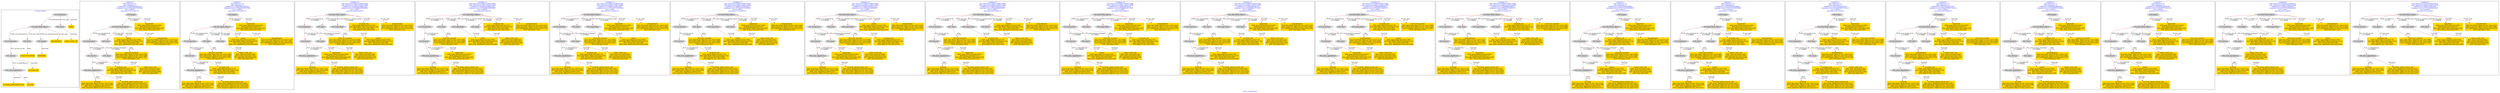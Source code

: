 digraph n0 {
fontcolor="blue"
remincross="true"
label="s08-s-17-edited.xml"
subgraph cluster_0 {
label="1-correct model"
n2[style="filled",color="white",fillcolor="lightgray",label="E12_Production1"];
n3[style="filled",color="white",fillcolor="lightgray",label="E21_Person1"];
n4[style="filled",color="white",fillcolor="lightgray",label="E82_Actor_Appellation1"];
n5[shape="plaintext",style="filled",fillcolor="gold",label="AUTHOR_URI"];
n6[style="filled",color="white",fillcolor="lightgray",label="E22_Man-Made_Object1"];
n7[style="filled",color="white",fillcolor="lightgray",label="E35_Title1"];
n8[style="filled",color="white",fillcolor="lightgray",label="E38_Image1"];
n9[shape="plaintext",style="filled",fillcolor="gold",label="DESCRIPTION"];
n10[style="filled",color="white",fillcolor="lightgray",label="E31_Document1"];
n11[style="filled",color="white",fillcolor="lightgray",label="E55_Type1"];
n12[shape="plaintext",style="filled",fillcolor="gold",label="VIDEO"];
n13[shape="plaintext",style="filled",fillcolor="gold",label="TITLE NO AUTHOR"];
n14[shape="plaintext",style="filled",fillcolor="gold",label="IMAGESRC"];
n15[shape="plaintext",style="filled",fillcolor="gold",label="VIDEO_TYPE_URI"];
n16[shape="plaintext",style="filled",fillcolor="gold",label="AUTHOR_APPELLATION_URI"];
n17[shape="plaintext",style="filled",fillcolor="gold",label="AUTHOR"];
}
subgraph cluster_1 {
label="candidate 0\nlink coherence:1.0\nnode coherence:1.0\nconfidence:0.31265555630387637\nmapping score:0.4792185187679588\ncost:13.99919\n-precision:0.79-recall:0.73"
n19[style="filled",color="white",fillcolor="lightgray",label="E12_Production1"];
n20[style="filled",color="white",fillcolor="lightgray",label="E21_Person1"];
n21[style="filled",color="white",fillcolor="lightgray",label="E55_Type1"];
n22[style="filled",color="white",fillcolor="lightgray",label="E82_Actor_Appellation1"];
n23[style="filled",color="white",fillcolor="lightgray",label="E22_Man-Made_Object1"];
n24[style="filled",color="white",fillcolor="lightgray",label="E35_Title1"];
n25[style="filled",color="white",fillcolor="lightgray",label="E38_Image1"];
n26[shape="plaintext",style="filled",fillcolor="gold",label="AUTHOR\n[E22_Man-Made_Object,P3_has_note,0.312]\n[E73_Information_Object,P3_has_note,0.249]\n[E82_Actor_Appellation,label,0.227]\n[E33_Linguistic_Object,P3_has_note,0.211]"];
n27[shape="plaintext",style="filled",fillcolor="gold",label="IMAGESRC\n[E40_Legal_Body,classLink,0.645]\n[E38_Image,classLink,0.21]\n[E22_Man-Made_Object,classLink,0.095]\n[E21_Person,classLink,0.051]"];
n28[shape="plaintext",style="filled",fillcolor="gold",label="TITLE NO AUTHOR\n[E22_Man-Made_Object,P3_has_note,0.298]\n[E73_Information_Object,P3_has_note,0.265]\n[E33_Linguistic_Object,P3_has_note,0.255]\n[E35_Title,label,0.183]"];
n29[shape="plaintext",style="filled",fillcolor="gold",label="VIDEO\n[E40_Legal_Body,classLink,0.769]\n[E22_Man-Made_Object,classLink,0.123]\n[E21_Person,classLink,0.06]\n[E82_Actor_Appellation,classLink,0.048]"];
n30[shape="plaintext",style="filled",fillcolor="gold",label="VIDEO_TYPE_URI\n[E55_Type,classLink,0.445]\n[E74_Group,classLink,0.257]\n[E57_Material,classLink,0.208]\n[E55_Type,label,0.09]"];
n31[shape="plaintext",style="filled",fillcolor="gold",label="DESCRIPTION\n[E22_Man-Made_Object,P3_has_note,0.312]\n[E33_Linguistic_Object,P3_has_note,0.285]\n[E73_Information_Object,P3_has_note,0.278]\n[E35_Title,label,0.125]"];
n32[shape="plaintext",style="filled",fillcolor="gold",label="AUTHOR_URI\n[E40_Legal_Body,classLink,0.74]\n[E22_Man-Made_Object,classLink,0.129]\n[E21_Person,classLink,0.067]\n[E30_Right,P3_has_note,0.063]"];
n33[shape="plaintext",style="filled",fillcolor="gold",label="AUTHOR_APPELLATION_URI\n[E82_Actor_Appellation,classLink,0.935]\n[E22_Man-Made_Object,P3_has_note,0.025]\n[E73_Information_Object,P3_has_note,0.021]\n[E33_Linguistic_Object,P3_has_note,0.019]"];
}
subgraph cluster_2 {
label="candidate 1\nlink coherence:1.0\nnode coherence:1.0\nconfidence:0.31265555630387637\nmapping score:0.4792185187679588\ncost:13.99924\n-precision:0.79-recall:0.73"
n35[style="filled",color="white",fillcolor="lightgray",label="E12_Production1"];
n36[style="filled",color="white",fillcolor="lightgray",label="E21_Person1"];
n37[style="filled",color="white",fillcolor="lightgray",label="E82_Actor_Appellation1"];
n38[style="filled",color="white",fillcolor="lightgray",label="E22_Man-Made_Object1"];
n39[style="filled",color="white",fillcolor="lightgray",label="E35_Title1"];
n40[style="filled",color="white",fillcolor="lightgray",label="E55_Type2"];
n41[style="filled",color="white",fillcolor="lightgray",label="E38_Image1"];
n42[shape="plaintext",style="filled",fillcolor="gold",label="VIDEO_TYPE_URI\n[E55_Type,classLink,0.445]\n[E74_Group,classLink,0.257]\n[E57_Material,classLink,0.208]\n[E55_Type,label,0.09]"];
n43[shape="plaintext",style="filled",fillcolor="gold",label="AUTHOR\n[E22_Man-Made_Object,P3_has_note,0.312]\n[E73_Information_Object,P3_has_note,0.249]\n[E82_Actor_Appellation,label,0.227]\n[E33_Linguistic_Object,P3_has_note,0.211]"];
n44[shape="plaintext",style="filled",fillcolor="gold",label="IMAGESRC\n[E40_Legal_Body,classLink,0.645]\n[E38_Image,classLink,0.21]\n[E22_Man-Made_Object,classLink,0.095]\n[E21_Person,classLink,0.051]"];
n45[shape="plaintext",style="filled",fillcolor="gold",label="TITLE NO AUTHOR\n[E22_Man-Made_Object,P3_has_note,0.298]\n[E73_Information_Object,P3_has_note,0.265]\n[E33_Linguistic_Object,P3_has_note,0.255]\n[E35_Title,label,0.183]"];
n46[shape="plaintext",style="filled",fillcolor="gold",label="VIDEO\n[E40_Legal_Body,classLink,0.769]\n[E22_Man-Made_Object,classLink,0.123]\n[E21_Person,classLink,0.06]\n[E82_Actor_Appellation,classLink,0.048]"];
n47[shape="plaintext",style="filled",fillcolor="gold",label="DESCRIPTION\n[E22_Man-Made_Object,P3_has_note,0.312]\n[E33_Linguistic_Object,P3_has_note,0.285]\n[E73_Information_Object,P3_has_note,0.278]\n[E35_Title,label,0.125]"];
n48[shape="plaintext",style="filled",fillcolor="gold",label="AUTHOR_URI\n[E40_Legal_Body,classLink,0.74]\n[E22_Man-Made_Object,classLink,0.129]\n[E21_Person,classLink,0.067]\n[E30_Right,P3_has_note,0.063]"];
n49[shape="plaintext",style="filled",fillcolor="gold",label="AUTHOR_APPELLATION_URI\n[E82_Actor_Appellation,classLink,0.935]\n[E22_Man-Made_Object,P3_has_note,0.025]\n[E73_Information_Object,P3_has_note,0.021]\n[E33_Linguistic_Object,P3_has_note,0.019]"];
}
subgraph cluster_3 {
label="candidate 10\nlink coherence:0.9285714285714286\nnode coherence:0.9285714285714286\nconfidence:0.38120530169881395\nmapping score:0.47825891009008087\ncost:13.9993\n-precision:0.64-recall:0.6"
n51[style="filled",color="white",fillcolor="lightgray",label="E12_Production1"];
n52[style="filled",color="white",fillcolor="lightgray",label="E21_Person1"];
n53[style="filled",color="white",fillcolor="lightgray",label="E55_Type1"];
n54[style="filled",color="white",fillcolor="lightgray",label="E82_Actor_Appellation1"];
n55[style="filled",color="white",fillcolor="lightgray",label="E22_Man-Made_Object1"];
n56[style="filled",color="white",fillcolor="lightgray",label="E35_Title1"];
n57[style="filled",color="white",fillcolor="lightgray",label="E40_Legal_Body1"];
n58[shape="plaintext",style="filled",fillcolor="gold",label="AUTHOR\n[E22_Man-Made_Object,P3_has_note,0.312]\n[E73_Information_Object,P3_has_note,0.249]\n[E82_Actor_Appellation,label,0.227]\n[E33_Linguistic_Object,P3_has_note,0.211]"];
n59[shape="plaintext",style="filled",fillcolor="gold",label="TITLE NO AUTHOR\n[E22_Man-Made_Object,P3_has_note,0.298]\n[E73_Information_Object,P3_has_note,0.265]\n[E33_Linguistic_Object,P3_has_note,0.255]\n[E35_Title,label,0.183]"];
n60[shape="plaintext",style="filled",fillcolor="gold",label="AUTHOR_URI\n[E40_Legal_Body,classLink,0.74]\n[E22_Man-Made_Object,classLink,0.129]\n[E21_Person,classLink,0.067]\n[E30_Right,P3_has_note,0.063]"];
n61[shape="plaintext",style="filled",fillcolor="gold",label="VIDEO_TYPE_URI\n[E55_Type,classLink,0.445]\n[E74_Group,classLink,0.257]\n[E57_Material,classLink,0.208]\n[E55_Type,label,0.09]"];
n62[shape="plaintext",style="filled",fillcolor="gold",label="DESCRIPTION\n[E22_Man-Made_Object,P3_has_note,0.312]\n[E33_Linguistic_Object,P3_has_note,0.285]\n[E73_Information_Object,P3_has_note,0.278]\n[E35_Title,label,0.125]"];
n63[shape="plaintext",style="filled",fillcolor="gold",label="IMAGESRC\n[E40_Legal_Body,classLink,0.645]\n[E38_Image,classLink,0.21]\n[E22_Man-Made_Object,classLink,0.095]\n[E21_Person,classLink,0.051]"];
n64[shape="plaintext",style="filled",fillcolor="gold",label="VIDEO\n[E40_Legal_Body,classLink,0.769]\n[E22_Man-Made_Object,classLink,0.123]\n[E21_Person,classLink,0.06]\n[E82_Actor_Appellation,classLink,0.048]"];
n65[shape="plaintext",style="filled",fillcolor="gold",label="AUTHOR_APPELLATION_URI\n[E82_Actor_Appellation,classLink,0.935]\n[E22_Man-Made_Object,P3_has_note,0.025]\n[E73_Information_Object,P3_has_note,0.021]\n[E33_Linguistic_Object,P3_has_note,0.019]"];
}
subgraph cluster_4 {
label="candidate 11\nlink coherence:0.9285714285714286\nnode coherence:0.9285714285714286\nconfidence:0.38120530169881395\nmapping score:0.47825891009008087\ncost:13.99935\n-precision:0.64-recall:0.6"
n67[style="filled",color="white",fillcolor="lightgray",label="E12_Production1"];
n68[style="filled",color="white",fillcolor="lightgray",label="E21_Person1"];
n69[style="filled",color="white",fillcolor="lightgray",label="E82_Actor_Appellation1"];
n70[style="filled",color="white",fillcolor="lightgray",label="E22_Man-Made_Object1"];
n71[style="filled",color="white",fillcolor="lightgray",label="E35_Title1"];
n72[style="filled",color="white",fillcolor="lightgray",label="E40_Legal_Body1"];
n73[style="filled",color="white",fillcolor="lightgray",label="E55_Type2"];
n74[shape="plaintext",style="filled",fillcolor="gold",label="VIDEO_TYPE_URI\n[E55_Type,classLink,0.445]\n[E74_Group,classLink,0.257]\n[E57_Material,classLink,0.208]\n[E55_Type,label,0.09]"];
n75[shape="plaintext",style="filled",fillcolor="gold",label="AUTHOR\n[E22_Man-Made_Object,P3_has_note,0.312]\n[E73_Information_Object,P3_has_note,0.249]\n[E82_Actor_Appellation,label,0.227]\n[E33_Linguistic_Object,P3_has_note,0.211]"];
n76[shape="plaintext",style="filled",fillcolor="gold",label="TITLE NO AUTHOR\n[E22_Man-Made_Object,P3_has_note,0.298]\n[E73_Information_Object,P3_has_note,0.265]\n[E33_Linguistic_Object,P3_has_note,0.255]\n[E35_Title,label,0.183]"];
n77[shape="plaintext",style="filled",fillcolor="gold",label="AUTHOR_URI\n[E40_Legal_Body,classLink,0.74]\n[E22_Man-Made_Object,classLink,0.129]\n[E21_Person,classLink,0.067]\n[E30_Right,P3_has_note,0.063]"];
n78[shape="plaintext",style="filled",fillcolor="gold",label="DESCRIPTION\n[E22_Man-Made_Object,P3_has_note,0.312]\n[E33_Linguistic_Object,P3_has_note,0.285]\n[E73_Information_Object,P3_has_note,0.278]\n[E35_Title,label,0.125]"];
n79[shape="plaintext",style="filled",fillcolor="gold",label="IMAGESRC\n[E40_Legal_Body,classLink,0.645]\n[E38_Image,classLink,0.21]\n[E22_Man-Made_Object,classLink,0.095]\n[E21_Person,classLink,0.051]"];
n80[shape="plaintext",style="filled",fillcolor="gold",label="VIDEO\n[E40_Legal_Body,classLink,0.769]\n[E22_Man-Made_Object,classLink,0.123]\n[E21_Person,classLink,0.06]\n[E82_Actor_Appellation,classLink,0.048]"];
n81[shape="plaintext",style="filled",fillcolor="gold",label="AUTHOR_APPELLATION_URI\n[E82_Actor_Appellation,classLink,0.935]\n[E22_Man-Made_Object,P3_has_note,0.025]\n[E73_Information_Object,P3_has_note,0.021]\n[E33_Linguistic_Object,P3_has_note,0.019]"];
}
subgraph cluster_5 {
label="candidate 12\nlink coherence:0.9285714285714286\nnode coherence:0.9285714285714286\nconfidence:0.37899012325833953\nmapping score:0.47752051727658934\ncost:13.9993\n-precision:0.71-recall:0.67"
n83[style="filled",color="white",fillcolor="lightgray",label="E12_Production1"];
n84[style="filled",color="white",fillcolor="lightgray",label="E21_Person1"];
n85[style="filled",color="white",fillcolor="lightgray",label="E55_Type1"];
n86[style="filled",color="white",fillcolor="lightgray",label="E82_Actor_Appellation1"];
n87[style="filled",color="white",fillcolor="lightgray",label="E22_Man-Made_Object1"];
n88[style="filled",color="white",fillcolor="lightgray",label="E35_Title1"];
n89[style="filled",color="white",fillcolor="lightgray",label="E40_Legal_Body1"];
n90[shape="plaintext",style="filled",fillcolor="gold",label="AUTHOR\n[E22_Man-Made_Object,P3_has_note,0.312]\n[E73_Information_Object,P3_has_note,0.249]\n[E82_Actor_Appellation,label,0.227]\n[E33_Linguistic_Object,P3_has_note,0.211]"];
n91[shape="plaintext",style="filled",fillcolor="gold",label="TITLE NO AUTHOR\n[E22_Man-Made_Object,P3_has_note,0.298]\n[E73_Information_Object,P3_has_note,0.265]\n[E33_Linguistic_Object,P3_has_note,0.255]\n[E35_Title,label,0.183]"];
n92[shape="plaintext",style="filled",fillcolor="gold",label="IMAGESRC\n[E40_Legal_Body,classLink,0.645]\n[E38_Image,classLink,0.21]\n[E22_Man-Made_Object,classLink,0.095]\n[E21_Person,classLink,0.051]"];
n93[shape="plaintext",style="filled",fillcolor="gold",label="VIDEO_TYPE_URI\n[E55_Type,classLink,0.445]\n[E74_Group,classLink,0.257]\n[E57_Material,classLink,0.208]\n[E55_Type,label,0.09]"];
n94[shape="plaintext",style="filled",fillcolor="gold",label="DESCRIPTION\n[E22_Man-Made_Object,P3_has_note,0.312]\n[E33_Linguistic_Object,P3_has_note,0.285]\n[E73_Information_Object,P3_has_note,0.278]\n[E35_Title,label,0.125]"];
n95[shape="plaintext",style="filled",fillcolor="gold",label="AUTHOR_URI\n[E40_Legal_Body,classLink,0.74]\n[E22_Man-Made_Object,classLink,0.129]\n[E21_Person,classLink,0.067]\n[E30_Right,P3_has_note,0.063]"];
n96[shape="plaintext",style="filled",fillcolor="gold",label="VIDEO\n[E40_Legal_Body,classLink,0.769]\n[E22_Man-Made_Object,classLink,0.123]\n[E21_Person,classLink,0.06]\n[E82_Actor_Appellation,classLink,0.048]"];
n97[shape="plaintext",style="filled",fillcolor="gold",label="AUTHOR_APPELLATION_URI\n[E82_Actor_Appellation,classLink,0.935]\n[E22_Man-Made_Object,P3_has_note,0.025]\n[E73_Information_Object,P3_has_note,0.021]\n[E33_Linguistic_Object,P3_has_note,0.019]"];
}
subgraph cluster_6 {
label="candidate 13\nlink coherence:0.9285714285714286\nnode coherence:0.9285714285714286\nconfidence:0.37899012325833953\nmapping score:0.47752051727658934\ncost:13.99935\n-precision:0.71-recall:0.67"
n99[style="filled",color="white",fillcolor="lightgray",label="E12_Production1"];
n100[style="filled",color="white",fillcolor="lightgray",label="E21_Person1"];
n101[style="filled",color="white",fillcolor="lightgray",label="E82_Actor_Appellation1"];
n102[style="filled",color="white",fillcolor="lightgray",label="E22_Man-Made_Object1"];
n103[style="filled",color="white",fillcolor="lightgray",label="E35_Title1"];
n104[style="filled",color="white",fillcolor="lightgray",label="E40_Legal_Body1"];
n105[style="filled",color="white",fillcolor="lightgray",label="E55_Type2"];
n106[shape="plaintext",style="filled",fillcolor="gold",label="VIDEO_TYPE_URI\n[E55_Type,classLink,0.445]\n[E74_Group,classLink,0.257]\n[E57_Material,classLink,0.208]\n[E55_Type,label,0.09]"];
n107[shape="plaintext",style="filled",fillcolor="gold",label="AUTHOR\n[E22_Man-Made_Object,P3_has_note,0.312]\n[E73_Information_Object,P3_has_note,0.249]\n[E82_Actor_Appellation,label,0.227]\n[E33_Linguistic_Object,P3_has_note,0.211]"];
n108[shape="plaintext",style="filled",fillcolor="gold",label="TITLE NO AUTHOR\n[E22_Man-Made_Object,P3_has_note,0.298]\n[E73_Information_Object,P3_has_note,0.265]\n[E33_Linguistic_Object,P3_has_note,0.255]\n[E35_Title,label,0.183]"];
n109[shape="plaintext",style="filled",fillcolor="gold",label="IMAGESRC\n[E40_Legal_Body,classLink,0.645]\n[E38_Image,classLink,0.21]\n[E22_Man-Made_Object,classLink,0.095]\n[E21_Person,classLink,0.051]"];
n110[shape="plaintext",style="filled",fillcolor="gold",label="DESCRIPTION\n[E22_Man-Made_Object,P3_has_note,0.312]\n[E33_Linguistic_Object,P3_has_note,0.285]\n[E73_Information_Object,P3_has_note,0.278]\n[E35_Title,label,0.125]"];
n111[shape="plaintext",style="filled",fillcolor="gold",label="AUTHOR_URI\n[E40_Legal_Body,classLink,0.74]\n[E22_Man-Made_Object,classLink,0.129]\n[E21_Person,classLink,0.067]\n[E30_Right,P3_has_note,0.063]"];
n112[shape="plaintext",style="filled",fillcolor="gold",label="VIDEO\n[E40_Legal_Body,classLink,0.769]\n[E22_Man-Made_Object,classLink,0.123]\n[E21_Person,classLink,0.06]\n[E82_Actor_Appellation,classLink,0.048]"];
n113[shape="plaintext",style="filled",fillcolor="gold",label="AUTHOR_APPELLATION_URI\n[E82_Actor_Appellation,classLink,0.935]\n[E22_Man-Made_Object,P3_has_note,0.025]\n[E73_Information_Object,P3_has_note,0.021]\n[E33_Linguistic_Object,P3_has_note,0.019]"];
}
subgraph cluster_7 {
label="candidate 14\nlink coherence:0.9285714285714286\nnode coherence:0.9285714285714286\nconfidence:0.37690755828153333\nmapping score:0.4768263289509873\ncost:13.9993\n-precision:0.64-recall:0.6"
n115[style="filled",color="white",fillcolor="lightgray",label="E12_Production1"];
n116[style="filled",color="white",fillcolor="lightgray",label="E21_Person1"];
n117[style="filled",color="white",fillcolor="lightgray",label="E55_Type1"];
n118[style="filled",color="white",fillcolor="lightgray",label="E82_Actor_Appellation1"];
n119[style="filled",color="white",fillcolor="lightgray",label="E22_Man-Made_Object1"];
n120[style="filled",color="white",fillcolor="lightgray",label="E35_Title1"];
n121[style="filled",color="white",fillcolor="lightgray",label="E40_Legal_Body1"];
n122[shape="plaintext",style="filled",fillcolor="gold",label="AUTHOR\n[E22_Man-Made_Object,P3_has_note,0.312]\n[E73_Information_Object,P3_has_note,0.249]\n[E82_Actor_Appellation,label,0.227]\n[E33_Linguistic_Object,P3_has_note,0.211]"];
n123[shape="plaintext",style="filled",fillcolor="gold",label="TITLE NO AUTHOR\n[E22_Man-Made_Object,P3_has_note,0.298]\n[E73_Information_Object,P3_has_note,0.265]\n[E33_Linguistic_Object,P3_has_note,0.255]\n[E35_Title,label,0.183]"];
n124[shape="plaintext",style="filled",fillcolor="gold",label="VIDEO\n[E40_Legal_Body,classLink,0.769]\n[E22_Man-Made_Object,classLink,0.123]\n[E21_Person,classLink,0.06]\n[E82_Actor_Appellation,classLink,0.048]"];
n125[shape="plaintext",style="filled",fillcolor="gold",label="VIDEO_TYPE_URI\n[E55_Type,classLink,0.445]\n[E74_Group,classLink,0.257]\n[E57_Material,classLink,0.208]\n[E55_Type,label,0.09]"];
n126[shape="plaintext",style="filled",fillcolor="gold",label="DESCRIPTION\n[E22_Man-Made_Object,P3_has_note,0.312]\n[E33_Linguistic_Object,P3_has_note,0.285]\n[E73_Information_Object,P3_has_note,0.278]\n[E35_Title,label,0.125]"];
n127[shape="plaintext",style="filled",fillcolor="gold",label="IMAGESRC\n[E40_Legal_Body,classLink,0.645]\n[E38_Image,classLink,0.21]\n[E22_Man-Made_Object,classLink,0.095]\n[E21_Person,classLink,0.051]"];
n128[shape="plaintext",style="filled",fillcolor="gold",label="AUTHOR_URI\n[E40_Legal_Body,classLink,0.74]\n[E22_Man-Made_Object,classLink,0.129]\n[E21_Person,classLink,0.067]\n[E30_Right,P3_has_note,0.063]"];
n129[shape="plaintext",style="filled",fillcolor="gold",label="AUTHOR_APPELLATION_URI\n[E82_Actor_Appellation,classLink,0.935]\n[E22_Man-Made_Object,P3_has_note,0.025]\n[E73_Information_Object,P3_has_note,0.021]\n[E33_Linguistic_Object,P3_has_note,0.019]"];
}
subgraph cluster_8 {
label="candidate 15\nlink coherence:0.9285714285714286\nnode coherence:0.9285714285714286\nconfidence:0.37690755828153333\nmapping score:0.4768263289509873\ncost:13.99935\n-precision:0.64-recall:0.6"
n131[style="filled",color="white",fillcolor="lightgray",label="E12_Production1"];
n132[style="filled",color="white",fillcolor="lightgray",label="E21_Person1"];
n133[style="filled",color="white",fillcolor="lightgray",label="E82_Actor_Appellation1"];
n134[style="filled",color="white",fillcolor="lightgray",label="E22_Man-Made_Object1"];
n135[style="filled",color="white",fillcolor="lightgray",label="E35_Title1"];
n136[style="filled",color="white",fillcolor="lightgray",label="E40_Legal_Body1"];
n137[style="filled",color="white",fillcolor="lightgray",label="E55_Type2"];
n138[shape="plaintext",style="filled",fillcolor="gold",label="VIDEO_TYPE_URI\n[E55_Type,classLink,0.445]\n[E74_Group,classLink,0.257]\n[E57_Material,classLink,0.208]\n[E55_Type,label,0.09]"];
n139[shape="plaintext",style="filled",fillcolor="gold",label="AUTHOR\n[E22_Man-Made_Object,P3_has_note,0.312]\n[E73_Information_Object,P3_has_note,0.249]\n[E82_Actor_Appellation,label,0.227]\n[E33_Linguistic_Object,P3_has_note,0.211]"];
n140[shape="plaintext",style="filled",fillcolor="gold",label="TITLE NO AUTHOR\n[E22_Man-Made_Object,P3_has_note,0.298]\n[E73_Information_Object,P3_has_note,0.265]\n[E33_Linguistic_Object,P3_has_note,0.255]\n[E35_Title,label,0.183]"];
n141[shape="plaintext",style="filled",fillcolor="gold",label="VIDEO\n[E40_Legal_Body,classLink,0.769]\n[E22_Man-Made_Object,classLink,0.123]\n[E21_Person,classLink,0.06]\n[E82_Actor_Appellation,classLink,0.048]"];
n142[shape="plaintext",style="filled",fillcolor="gold",label="DESCRIPTION\n[E22_Man-Made_Object,P3_has_note,0.312]\n[E33_Linguistic_Object,P3_has_note,0.285]\n[E73_Information_Object,P3_has_note,0.278]\n[E35_Title,label,0.125]"];
n143[shape="plaintext",style="filled",fillcolor="gold",label="IMAGESRC\n[E40_Legal_Body,classLink,0.645]\n[E38_Image,classLink,0.21]\n[E22_Man-Made_Object,classLink,0.095]\n[E21_Person,classLink,0.051]"];
n144[shape="plaintext",style="filled",fillcolor="gold",label="AUTHOR_URI\n[E40_Legal_Body,classLink,0.74]\n[E22_Man-Made_Object,classLink,0.129]\n[E21_Person,classLink,0.067]\n[E30_Right,P3_has_note,0.063]"];
n145[shape="plaintext",style="filled",fillcolor="gold",label="AUTHOR_APPELLATION_URI\n[E82_Actor_Appellation,classLink,0.935]\n[E22_Man-Made_Object,P3_has_note,0.025]\n[E73_Information_Object,P3_has_note,0.021]\n[E33_Linguistic_Object,P3_has_note,0.019]"];
}
subgraph cluster_9 {
label="candidate 16\nlink coherence:0.9285714285714286\nnode coherence:0.9285714285714286\nconfidence:0.374569399148152\nmapping score:0.4760469425731935\ncost:13.9993\n-precision:0.64-recall:0.6"
n147[style="filled",color="white",fillcolor="lightgray",label="E12_Production1"];
n148[style="filled",color="white",fillcolor="lightgray",label="E21_Person1"];
n149[style="filled",color="white",fillcolor="lightgray",label="E55_Type1"];
n150[style="filled",color="white",fillcolor="lightgray",label="E82_Actor_Appellation1"];
n151[style="filled",color="white",fillcolor="lightgray",label="E22_Man-Made_Object1"];
n152[style="filled",color="white",fillcolor="lightgray",label="E35_Title1"];
n153[style="filled",color="white",fillcolor="lightgray",label="E40_Legal_Body1"];
n154[shape="plaintext",style="filled",fillcolor="gold",label="AUTHOR\n[E22_Man-Made_Object,P3_has_note,0.312]\n[E73_Information_Object,P3_has_note,0.249]\n[E82_Actor_Appellation,label,0.227]\n[E33_Linguistic_Object,P3_has_note,0.211]"];
n155[shape="plaintext",style="filled",fillcolor="gold",label="TITLE NO AUTHOR\n[E22_Man-Made_Object,P3_has_note,0.298]\n[E73_Information_Object,P3_has_note,0.265]\n[E33_Linguistic_Object,P3_has_note,0.255]\n[E35_Title,label,0.183]"];
n156[shape="plaintext",style="filled",fillcolor="gold",label="IMAGESRC\n[E40_Legal_Body,classLink,0.645]\n[E38_Image,classLink,0.21]\n[E22_Man-Made_Object,classLink,0.095]\n[E21_Person,classLink,0.051]"];
n157[shape="plaintext",style="filled",fillcolor="gold",label="VIDEO_TYPE_URI\n[E55_Type,classLink,0.445]\n[E74_Group,classLink,0.257]\n[E57_Material,classLink,0.208]\n[E55_Type,label,0.09]"];
n158[shape="plaintext",style="filled",fillcolor="gold",label="DESCRIPTION\n[E22_Man-Made_Object,P3_has_note,0.312]\n[E33_Linguistic_Object,P3_has_note,0.285]\n[E73_Information_Object,P3_has_note,0.278]\n[E35_Title,label,0.125]"];
n159[shape="plaintext",style="filled",fillcolor="gold",label="VIDEO\n[E40_Legal_Body,classLink,0.769]\n[E22_Man-Made_Object,classLink,0.123]\n[E21_Person,classLink,0.06]\n[E82_Actor_Appellation,classLink,0.048]"];
n160[shape="plaintext",style="filled",fillcolor="gold",label="AUTHOR_URI\n[E40_Legal_Body,classLink,0.74]\n[E22_Man-Made_Object,classLink,0.129]\n[E21_Person,classLink,0.067]\n[E30_Right,P3_has_note,0.063]"];
n161[shape="plaintext",style="filled",fillcolor="gold",label="AUTHOR_APPELLATION_URI\n[E82_Actor_Appellation,classLink,0.935]\n[E22_Man-Made_Object,P3_has_note,0.025]\n[E73_Information_Object,P3_has_note,0.021]\n[E33_Linguistic_Object,P3_has_note,0.019]"];
}
subgraph cluster_10 {
label="candidate 17\nlink coherence:0.9285714285714286\nnode coherence:0.9285714285714286\nconfidence:0.374569399148152\nmapping score:0.4760469425731935\ncost:13.99935\n-precision:0.64-recall:0.6"
n163[style="filled",color="white",fillcolor="lightgray",label="E12_Production1"];
n164[style="filled",color="white",fillcolor="lightgray",label="E21_Person1"];
n165[style="filled",color="white",fillcolor="lightgray",label="E82_Actor_Appellation1"];
n166[style="filled",color="white",fillcolor="lightgray",label="E22_Man-Made_Object1"];
n167[style="filled",color="white",fillcolor="lightgray",label="E35_Title1"];
n168[style="filled",color="white",fillcolor="lightgray",label="E40_Legal_Body1"];
n169[style="filled",color="white",fillcolor="lightgray",label="E55_Type2"];
n170[shape="plaintext",style="filled",fillcolor="gold",label="VIDEO_TYPE_URI\n[E55_Type,classLink,0.445]\n[E74_Group,classLink,0.257]\n[E57_Material,classLink,0.208]\n[E55_Type,label,0.09]"];
n171[shape="plaintext",style="filled",fillcolor="gold",label="AUTHOR\n[E22_Man-Made_Object,P3_has_note,0.312]\n[E73_Information_Object,P3_has_note,0.249]\n[E82_Actor_Appellation,label,0.227]\n[E33_Linguistic_Object,P3_has_note,0.211]"];
n172[shape="plaintext",style="filled",fillcolor="gold",label="TITLE NO AUTHOR\n[E22_Man-Made_Object,P3_has_note,0.298]\n[E73_Information_Object,P3_has_note,0.265]\n[E33_Linguistic_Object,P3_has_note,0.255]\n[E35_Title,label,0.183]"];
n173[shape="plaintext",style="filled",fillcolor="gold",label="IMAGESRC\n[E40_Legal_Body,classLink,0.645]\n[E38_Image,classLink,0.21]\n[E22_Man-Made_Object,classLink,0.095]\n[E21_Person,classLink,0.051]"];
n174[shape="plaintext",style="filled",fillcolor="gold",label="DESCRIPTION\n[E22_Man-Made_Object,P3_has_note,0.312]\n[E33_Linguistic_Object,P3_has_note,0.285]\n[E73_Information_Object,P3_has_note,0.278]\n[E35_Title,label,0.125]"];
n175[shape="plaintext",style="filled",fillcolor="gold",label="VIDEO\n[E40_Legal_Body,classLink,0.769]\n[E22_Man-Made_Object,classLink,0.123]\n[E21_Person,classLink,0.06]\n[E82_Actor_Appellation,classLink,0.048]"];
n176[shape="plaintext",style="filled",fillcolor="gold",label="AUTHOR_URI\n[E40_Legal_Body,classLink,0.74]\n[E22_Man-Made_Object,classLink,0.129]\n[E21_Person,classLink,0.067]\n[E30_Right,P3_has_note,0.063]"];
n177[shape="plaintext",style="filled",fillcolor="gold",label="AUTHOR_APPELLATION_URI\n[E82_Actor_Appellation,classLink,0.935]\n[E22_Man-Made_Object,P3_has_note,0.025]\n[E73_Information_Object,P3_has_note,0.021]\n[E33_Linguistic_Object,P3_has_note,0.019]"];
}
subgraph cluster_11 {
label="candidate 18\nlink coherence:0.9285714285714286\nnode coherence:0.9285714285714286\nconfidence:0.3722690880286833\nmapping score:0.4752801722000373\ncost:13.9993\n-precision:0.5-recall:0.47"
n179[style="filled",color="white",fillcolor="lightgray",label="E12_Production1"];
n180[style="filled",color="white",fillcolor="lightgray",label="E21_Person1"];
n181[style="filled",color="white",fillcolor="lightgray",label="E55_Type1"];
n182[style="filled",color="white",fillcolor="lightgray",label="E82_Actor_Appellation1"];
n183[style="filled",color="white",fillcolor="lightgray",label="E22_Man-Made_Object1"];
n184[style="filled",color="white",fillcolor="lightgray",label="E35_Title1"];
n185[style="filled",color="white",fillcolor="lightgray",label="E40_Legal_Body1"];
n186[shape="plaintext",style="filled",fillcolor="gold",label="AUTHOR\n[E22_Man-Made_Object,P3_has_note,0.312]\n[E73_Information_Object,P3_has_note,0.249]\n[E82_Actor_Appellation,label,0.227]\n[E33_Linguistic_Object,P3_has_note,0.211]"];
n187[shape="plaintext",style="filled",fillcolor="gold",label="DESCRIPTION\n[E22_Man-Made_Object,P3_has_note,0.312]\n[E33_Linguistic_Object,P3_has_note,0.285]\n[E73_Information_Object,P3_has_note,0.278]\n[E35_Title,label,0.125]"];
n188[shape="plaintext",style="filled",fillcolor="gold",label="AUTHOR_URI\n[E40_Legal_Body,classLink,0.74]\n[E22_Man-Made_Object,classLink,0.129]\n[E21_Person,classLink,0.067]\n[E30_Right,P3_has_note,0.063]"];
n189[shape="plaintext",style="filled",fillcolor="gold",label="VIDEO_TYPE_URI\n[E55_Type,classLink,0.445]\n[E74_Group,classLink,0.257]\n[E57_Material,classLink,0.208]\n[E55_Type,label,0.09]"];
n190[shape="plaintext",style="filled",fillcolor="gold",label="TITLE NO AUTHOR\n[E22_Man-Made_Object,P3_has_note,0.298]\n[E73_Information_Object,P3_has_note,0.265]\n[E33_Linguistic_Object,P3_has_note,0.255]\n[E35_Title,label,0.183]"];
n191[shape="plaintext",style="filled",fillcolor="gold",label="IMAGESRC\n[E40_Legal_Body,classLink,0.645]\n[E38_Image,classLink,0.21]\n[E22_Man-Made_Object,classLink,0.095]\n[E21_Person,classLink,0.051]"];
n192[shape="plaintext",style="filled",fillcolor="gold",label="VIDEO\n[E40_Legal_Body,classLink,0.769]\n[E22_Man-Made_Object,classLink,0.123]\n[E21_Person,classLink,0.06]\n[E82_Actor_Appellation,classLink,0.048]"];
n193[shape="plaintext",style="filled",fillcolor="gold",label="AUTHOR_APPELLATION_URI\n[E82_Actor_Appellation,classLink,0.935]\n[E22_Man-Made_Object,P3_has_note,0.025]\n[E73_Information_Object,P3_has_note,0.021]\n[E33_Linguistic_Object,P3_has_note,0.019]"];
}
subgraph cluster_12 {
label="candidate 19\nlink coherence:0.9285714285714286\nnode coherence:0.9285714285714286\nconfidence:0.3722690880286833\nmapping score:0.4752801722000373\ncost:13.99935\n-precision:0.5-recall:0.47"
n195[style="filled",color="white",fillcolor="lightgray",label="E12_Production1"];
n196[style="filled",color="white",fillcolor="lightgray",label="E21_Person1"];
n197[style="filled",color="white",fillcolor="lightgray",label="E82_Actor_Appellation1"];
n198[style="filled",color="white",fillcolor="lightgray",label="E22_Man-Made_Object1"];
n199[style="filled",color="white",fillcolor="lightgray",label="E35_Title1"];
n200[style="filled",color="white",fillcolor="lightgray",label="E40_Legal_Body1"];
n201[style="filled",color="white",fillcolor="lightgray",label="E55_Type2"];
n202[shape="plaintext",style="filled",fillcolor="gold",label="VIDEO_TYPE_URI\n[E55_Type,classLink,0.445]\n[E74_Group,classLink,0.257]\n[E57_Material,classLink,0.208]\n[E55_Type,label,0.09]"];
n203[shape="plaintext",style="filled",fillcolor="gold",label="AUTHOR\n[E22_Man-Made_Object,P3_has_note,0.312]\n[E73_Information_Object,P3_has_note,0.249]\n[E82_Actor_Appellation,label,0.227]\n[E33_Linguistic_Object,P3_has_note,0.211]"];
n204[shape="plaintext",style="filled",fillcolor="gold",label="DESCRIPTION\n[E22_Man-Made_Object,P3_has_note,0.312]\n[E33_Linguistic_Object,P3_has_note,0.285]\n[E73_Information_Object,P3_has_note,0.278]\n[E35_Title,label,0.125]"];
n205[shape="plaintext",style="filled",fillcolor="gold",label="AUTHOR_URI\n[E40_Legal_Body,classLink,0.74]\n[E22_Man-Made_Object,classLink,0.129]\n[E21_Person,classLink,0.067]\n[E30_Right,P3_has_note,0.063]"];
n206[shape="plaintext",style="filled",fillcolor="gold",label="TITLE NO AUTHOR\n[E22_Man-Made_Object,P3_has_note,0.298]\n[E73_Information_Object,P3_has_note,0.265]\n[E33_Linguistic_Object,P3_has_note,0.255]\n[E35_Title,label,0.183]"];
n207[shape="plaintext",style="filled",fillcolor="gold",label="IMAGESRC\n[E40_Legal_Body,classLink,0.645]\n[E38_Image,classLink,0.21]\n[E22_Man-Made_Object,classLink,0.095]\n[E21_Person,classLink,0.051]"];
n208[shape="plaintext",style="filled",fillcolor="gold",label="VIDEO\n[E40_Legal_Body,classLink,0.769]\n[E22_Man-Made_Object,classLink,0.123]\n[E21_Person,classLink,0.06]\n[E82_Actor_Appellation,classLink,0.048]"];
n209[shape="plaintext",style="filled",fillcolor="gold",label="AUTHOR_APPELLATION_URI\n[E82_Actor_Appellation,classLink,0.935]\n[E22_Man-Made_Object,P3_has_note,0.025]\n[E73_Information_Object,P3_has_note,0.021]\n[E33_Linguistic_Object,P3_has_note,0.019]"];
}
subgraph cluster_13 {
label="candidate 2\nlink coherence:1.0\nnode coherence:1.0\nconfidence:0.31253257561096953\nmapping score:0.47917752520365653\ncost:13.99919\n-precision:0.71-recall:0.67"
n211[style="filled",color="white",fillcolor="lightgray",label="E12_Production1"];
n212[style="filled",color="white",fillcolor="lightgray",label="E21_Person1"];
n213[style="filled",color="white",fillcolor="lightgray",label="E55_Type1"];
n214[style="filled",color="white",fillcolor="lightgray",label="E82_Actor_Appellation1"];
n215[style="filled",color="white",fillcolor="lightgray",label="E22_Man-Made_Object1"];
n216[style="filled",color="white",fillcolor="lightgray",label="E35_Title1"];
n217[style="filled",color="white",fillcolor="lightgray",label="E38_Image1"];
n218[shape="plaintext",style="filled",fillcolor="gold",label="AUTHOR\n[E22_Man-Made_Object,P3_has_note,0.312]\n[E73_Information_Object,P3_has_note,0.249]\n[E82_Actor_Appellation,label,0.227]\n[E33_Linguistic_Object,P3_has_note,0.211]"];
n219[shape="plaintext",style="filled",fillcolor="gold",label="IMAGESRC\n[E40_Legal_Body,classLink,0.645]\n[E38_Image,classLink,0.21]\n[E22_Man-Made_Object,classLink,0.095]\n[E21_Person,classLink,0.051]"];
n220[shape="plaintext",style="filled",fillcolor="gold",label="TITLE NO AUTHOR\n[E22_Man-Made_Object,P3_has_note,0.298]\n[E73_Information_Object,P3_has_note,0.265]\n[E33_Linguistic_Object,P3_has_note,0.255]\n[E35_Title,label,0.183]"];
n221[shape="plaintext",style="filled",fillcolor="gold",label="AUTHOR_URI\n[E40_Legal_Body,classLink,0.74]\n[E22_Man-Made_Object,classLink,0.129]\n[E21_Person,classLink,0.067]\n[E30_Right,P3_has_note,0.063]"];
n222[shape="plaintext",style="filled",fillcolor="gold",label="VIDEO_TYPE_URI\n[E55_Type,classLink,0.445]\n[E74_Group,classLink,0.257]\n[E57_Material,classLink,0.208]\n[E55_Type,label,0.09]"];
n223[shape="plaintext",style="filled",fillcolor="gold",label="DESCRIPTION\n[E22_Man-Made_Object,P3_has_note,0.312]\n[E33_Linguistic_Object,P3_has_note,0.285]\n[E73_Information_Object,P3_has_note,0.278]\n[E35_Title,label,0.125]"];
n224[shape="plaintext",style="filled",fillcolor="gold",label="VIDEO\n[E40_Legal_Body,classLink,0.769]\n[E22_Man-Made_Object,classLink,0.123]\n[E21_Person,classLink,0.06]\n[E82_Actor_Appellation,classLink,0.048]"];
n225[shape="plaintext",style="filled",fillcolor="gold",label="AUTHOR_APPELLATION_URI\n[E82_Actor_Appellation,classLink,0.935]\n[E22_Man-Made_Object,P3_has_note,0.025]\n[E73_Information_Object,P3_has_note,0.021]\n[E33_Linguistic_Object,P3_has_note,0.019]"];
}
subgraph cluster_14 {
label="candidate 3\nlink coherence:1.0\nnode coherence:1.0\nconfidence:0.31253257561096953\nmapping score:0.47917752520365653\ncost:13.99924\n-precision:0.71-recall:0.67"
n227[style="filled",color="white",fillcolor="lightgray",label="E12_Production1"];
n228[style="filled",color="white",fillcolor="lightgray",label="E21_Person1"];
n229[style="filled",color="white",fillcolor="lightgray",label="E82_Actor_Appellation1"];
n230[style="filled",color="white",fillcolor="lightgray",label="E22_Man-Made_Object1"];
n231[style="filled",color="white",fillcolor="lightgray",label="E35_Title1"];
n232[style="filled",color="white",fillcolor="lightgray",label="E55_Type2"];
n233[style="filled",color="white",fillcolor="lightgray",label="E38_Image1"];
n234[shape="plaintext",style="filled",fillcolor="gold",label="VIDEO_TYPE_URI\n[E55_Type,classLink,0.445]\n[E74_Group,classLink,0.257]\n[E57_Material,classLink,0.208]\n[E55_Type,label,0.09]"];
n235[shape="plaintext",style="filled",fillcolor="gold",label="AUTHOR\n[E22_Man-Made_Object,P3_has_note,0.312]\n[E73_Information_Object,P3_has_note,0.249]\n[E82_Actor_Appellation,label,0.227]\n[E33_Linguistic_Object,P3_has_note,0.211]"];
n236[shape="plaintext",style="filled",fillcolor="gold",label="IMAGESRC\n[E40_Legal_Body,classLink,0.645]\n[E38_Image,classLink,0.21]\n[E22_Man-Made_Object,classLink,0.095]\n[E21_Person,classLink,0.051]"];
n237[shape="plaintext",style="filled",fillcolor="gold",label="TITLE NO AUTHOR\n[E22_Man-Made_Object,P3_has_note,0.298]\n[E73_Information_Object,P3_has_note,0.265]\n[E33_Linguistic_Object,P3_has_note,0.255]\n[E35_Title,label,0.183]"];
n238[shape="plaintext",style="filled",fillcolor="gold",label="AUTHOR_URI\n[E40_Legal_Body,classLink,0.74]\n[E22_Man-Made_Object,classLink,0.129]\n[E21_Person,classLink,0.067]\n[E30_Right,P3_has_note,0.063]"];
n239[shape="plaintext",style="filled",fillcolor="gold",label="DESCRIPTION\n[E22_Man-Made_Object,P3_has_note,0.312]\n[E33_Linguistic_Object,P3_has_note,0.285]\n[E73_Information_Object,P3_has_note,0.278]\n[E35_Title,label,0.125]"];
n240[shape="plaintext",style="filled",fillcolor="gold",label="VIDEO\n[E40_Legal_Body,classLink,0.769]\n[E22_Man-Made_Object,classLink,0.123]\n[E21_Person,classLink,0.06]\n[E82_Actor_Appellation,classLink,0.048]"];
n241[shape="plaintext",style="filled",fillcolor="gold",label="AUTHOR_APPELLATION_URI\n[E82_Actor_Appellation,classLink,0.935]\n[E22_Man-Made_Object,P3_has_note,0.025]\n[E73_Information_Object,P3_has_note,0.021]\n[E33_Linguistic_Object,P3_has_note,0.019]"];
}
subgraph cluster_15 {
label="candidate 4\nlink coherence:1.0\nnode coherence:1.0\nconfidence:0.3037193426337457\nmapping score:0.47623978087791524\ncost:13.99919\n-precision:0.64-recall:0.6"
n243[style="filled",color="white",fillcolor="lightgray",label="E12_Production1"];
n244[style="filled",color="white",fillcolor="lightgray",label="E21_Person1"];
n245[style="filled",color="white",fillcolor="lightgray",label="E55_Type1"];
n246[style="filled",color="white",fillcolor="lightgray",label="E82_Actor_Appellation1"];
n247[style="filled",color="white",fillcolor="lightgray",label="E22_Man-Made_Object1"];
n248[style="filled",color="white",fillcolor="lightgray",label="E35_Title1"];
n249[style="filled",color="white",fillcolor="lightgray",label="E38_Image1"];
n250[shape="plaintext",style="filled",fillcolor="gold",label="AUTHOR\n[E22_Man-Made_Object,P3_has_note,0.312]\n[E73_Information_Object,P3_has_note,0.249]\n[E82_Actor_Appellation,label,0.227]\n[E33_Linguistic_Object,P3_has_note,0.211]"];
n251[shape="plaintext",style="filled",fillcolor="gold",label="IMAGESRC\n[E40_Legal_Body,classLink,0.645]\n[E38_Image,classLink,0.21]\n[E22_Man-Made_Object,classLink,0.095]\n[E21_Person,classLink,0.051]"];
n252[shape="plaintext",style="filled",fillcolor="gold",label="DESCRIPTION\n[E22_Man-Made_Object,P3_has_note,0.312]\n[E33_Linguistic_Object,P3_has_note,0.285]\n[E73_Information_Object,P3_has_note,0.278]\n[E35_Title,label,0.125]"];
n253[shape="plaintext",style="filled",fillcolor="gold",label="VIDEO\n[E40_Legal_Body,classLink,0.769]\n[E22_Man-Made_Object,classLink,0.123]\n[E21_Person,classLink,0.06]\n[E82_Actor_Appellation,classLink,0.048]"];
n254[shape="plaintext",style="filled",fillcolor="gold",label="VIDEO_TYPE_URI\n[E55_Type,classLink,0.445]\n[E74_Group,classLink,0.257]\n[E57_Material,classLink,0.208]\n[E55_Type,label,0.09]"];
n255[shape="plaintext",style="filled",fillcolor="gold",label="TITLE NO AUTHOR\n[E22_Man-Made_Object,P3_has_note,0.298]\n[E73_Information_Object,P3_has_note,0.265]\n[E33_Linguistic_Object,P3_has_note,0.255]\n[E35_Title,label,0.183]"];
n256[shape="plaintext",style="filled",fillcolor="gold",label="AUTHOR_URI\n[E40_Legal_Body,classLink,0.74]\n[E22_Man-Made_Object,classLink,0.129]\n[E21_Person,classLink,0.067]\n[E30_Right,P3_has_note,0.063]"];
n257[shape="plaintext",style="filled",fillcolor="gold",label="AUTHOR_APPELLATION_URI\n[E82_Actor_Appellation,classLink,0.935]\n[E22_Man-Made_Object,P3_has_note,0.025]\n[E73_Information_Object,P3_has_note,0.021]\n[E33_Linguistic_Object,P3_has_note,0.019]"];
}
subgraph cluster_16 {
label="candidate 5\nlink coherence:1.0\nnode coherence:1.0\nconfidence:0.3037193426337457\nmapping score:0.47623978087791524\ncost:13.99924\n-precision:0.64-recall:0.6"
n259[style="filled",color="white",fillcolor="lightgray",label="E12_Production1"];
n260[style="filled",color="white",fillcolor="lightgray",label="E21_Person1"];
n261[style="filled",color="white",fillcolor="lightgray",label="E82_Actor_Appellation1"];
n262[style="filled",color="white",fillcolor="lightgray",label="E22_Man-Made_Object1"];
n263[style="filled",color="white",fillcolor="lightgray",label="E35_Title1"];
n264[style="filled",color="white",fillcolor="lightgray",label="E55_Type2"];
n265[style="filled",color="white",fillcolor="lightgray",label="E38_Image1"];
n266[shape="plaintext",style="filled",fillcolor="gold",label="VIDEO_TYPE_URI\n[E55_Type,classLink,0.445]\n[E74_Group,classLink,0.257]\n[E57_Material,classLink,0.208]\n[E55_Type,label,0.09]"];
n267[shape="plaintext",style="filled",fillcolor="gold",label="AUTHOR\n[E22_Man-Made_Object,P3_has_note,0.312]\n[E73_Information_Object,P3_has_note,0.249]\n[E82_Actor_Appellation,label,0.227]\n[E33_Linguistic_Object,P3_has_note,0.211]"];
n268[shape="plaintext",style="filled",fillcolor="gold",label="IMAGESRC\n[E40_Legal_Body,classLink,0.645]\n[E38_Image,classLink,0.21]\n[E22_Man-Made_Object,classLink,0.095]\n[E21_Person,classLink,0.051]"];
n269[shape="plaintext",style="filled",fillcolor="gold",label="DESCRIPTION\n[E22_Man-Made_Object,P3_has_note,0.312]\n[E33_Linguistic_Object,P3_has_note,0.285]\n[E73_Information_Object,P3_has_note,0.278]\n[E35_Title,label,0.125]"];
n270[shape="plaintext",style="filled",fillcolor="gold",label="VIDEO\n[E40_Legal_Body,classLink,0.769]\n[E22_Man-Made_Object,classLink,0.123]\n[E21_Person,classLink,0.06]\n[E82_Actor_Appellation,classLink,0.048]"];
n271[shape="plaintext",style="filled",fillcolor="gold",label="TITLE NO AUTHOR\n[E22_Man-Made_Object,P3_has_note,0.298]\n[E73_Information_Object,P3_has_note,0.265]\n[E33_Linguistic_Object,P3_has_note,0.255]\n[E35_Title,label,0.183]"];
n272[shape="plaintext",style="filled",fillcolor="gold",label="AUTHOR_URI\n[E40_Legal_Body,classLink,0.74]\n[E22_Man-Made_Object,classLink,0.129]\n[E21_Person,classLink,0.067]\n[E30_Right,P3_has_note,0.063]"];
n273[shape="plaintext",style="filled",fillcolor="gold",label="AUTHOR_APPELLATION_URI\n[E82_Actor_Appellation,classLink,0.935]\n[E22_Man-Made_Object,P3_has_note,0.025]\n[E73_Information_Object,P3_has_note,0.021]\n[E33_Linguistic_Object,P3_has_note,0.019]"];
}
subgraph cluster_17 {
label="candidate 6\nlink coherence:1.0\nnode coherence:1.0\nconfidence:0.3035963619408389\nmapping score:0.4761987873136129\ncost:13.99919\n-precision:0.57-recall:0.53"
n275[style="filled",color="white",fillcolor="lightgray",label="E12_Production1"];
n276[style="filled",color="white",fillcolor="lightgray",label="E21_Person1"];
n277[style="filled",color="white",fillcolor="lightgray",label="E55_Type1"];
n278[style="filled",color="white",fillcolor="lightgray",label="E82_Actor_Appellation1"];
n279[style="filled",color="white",fillcolor="lightgray",label="E22_Man-Made_Object1"];
n280[style="filled",color="white",fillcolor="lightgray",label="E35_Title1"];
n281[style="filled",color="white",fillcolor="lightgray",label="E38_Image1"];
n282[shape="plaintext",style="filled",fillcolor="gold",label="AUTHOR\n[E22_Man-Made_Object,P3_has_note,0.312]\n[E73_Information_Object,P3_has_note,0.249]\n[E82_Actor_Appellation,label,0.227]\n[E33_Linguistic_Object,P3_has_note,0.211]"];
n283[shape="plaintext",style="filled",fillcolor="gold",label="IMAGESRC\n[E40_Legal_Body,classLink,0.645]\n[E38_Image,classLink,0.21]\n[E22_Man-Made_Object,classLink,0.095]\n[E21_Person,classLink,0.051]"];
n284[shape="plaintext",style="filled",fillcolor="gold",label="DESCRIPTION\n[E22_Man-Made_Object,P3_has_note,0.312]\n[E33_Linguistic_Object,P3_has_note,0.285]\n[E73_Information_Object,P3_has_note,0.278]\n[E35_Title,label,0.125]"];
n285[shape="plaintext",style="filled",fillcolor="gold",label="AUTHOR_URI\n[E40_Legal_Body,classLink,0.74]\n[E22_Man-Made_Object,classLink,0.129]\n[E21_Person,classLink,0.067]\n[E30_Right,P3_has_note,0.063]"];
n286[shape="plaintext",style="filled",fillcolor="gold",label="VIDEO_TYPE_URI\n[E55_Type,classLink,0.445]\n[E74_Group,classLink,0.257]\n[E57_Material,classLink,0.208]\n[E55_Type,label,0.09]"];
n287[shape="plaintext",style="filled",fillcolor="gold",label="TITLE NO AUTHOR\n[E22_Man-Made_Object,P3_has_note,0.298]\n[E73_Information_Object,P3_has_note,0.265]\n[E33_Linguistic_Object,P3_has_note,0.255]\n[E35_Title,label,0.183]"];
n288[shape="plaintext",style="filled",fillcolor="gold",label="VIDEO\n[E40_Legal_Body,classLink,0.769]\n[E22_Man-Made_Object,classLink,0.123]\n[E21_Person,classLink,0.06]\n[E82_Actor_Appellation,classLink,0.048]"];
n289[shape="plaintext",style="filled",fillcolor="gold",label="AUTHOR_APPELLATION_URI\n[E82_Actor_Appellation,classLink,0.935]\n[E22_Man-Made_Object,P3_has_note,0.025]\n[E73_Information_Object,P3_has_note,0.021]\n[E33_Linguistic_Object,P3_has_note,0.019]"];
}
subgraph cluster_18 {
label="candidate 7\nlink coherence:1.0\nnode coherence:1.0\nconfidence:0.3035963619408389\nmapping score:0.4761987873136129\ncost:13.99924\n-precision:0.57-recall:0.53"
n291[style="filled",color="white",fillcolor="lightgray",label="E12_Production1"];
n292[style="filled",color="white",fillcolor="lightgray",label="E21_Person1"];
n293[style="filled",color="white",fillcolor="lightgray",label="E82_Actor_Appellation1"];
n294[style="filled",color="white",fillcolor="lightgray",label="E22_Man-Made_Object1"];
n295[style="filled",color="white",fillcolor="lightgray",label="E35_Title1"];
n296[style="filled",color="white",fillcolor="lightgray",label="E55_Type2"];
n297[style="filled",color="white",fillcolor="lightgray",label="E38_Image1"];
n298[shape="plaintext",style="filled",fillcolor="gold",label="VIDEO_TYPE_URI\n[E55_Type,classLink,0.445]\n[E74_Group,classLink,0.257]\n[E57_Material,classLink,0.208]\n[E55_Type,label,0.09]"];
n299[shape="plaintext",style="filled",fillcolor="gold",label="AUTHOR\n[E22_Man-Made_Object,P3_has_note,0.312]\n[E73_Information_Object,P3_has_note,0.249]\n[E82_Actor_Appellation,label,0.227]\n[E33_Linguistic_Object,P3_has_note,0.211]"];
n300[shape="plaintext",style="filled",fillcolor="gold",label="IMAGESRC\n[E40_Legal_Body,classLink,0.645]\n[E38_Image,classLink,0.21]\n[E22_Man-Made_Object,classLink,0.095]\n[E21_Person,classLink,0.051]"];
n301[shape="plaintext",style="filled",fillcolor="gold",label="DESCRIPTION\n[E22_Man-Made_Object,P3_has_note,0.312]\n[E33_Linguistic_Object,P3_has_note,0.285]\n[E73_Information_Object,P3_has_note,0.278]\n[E35_Title,label,0.125]"];
n302[shape="plaintext",style="filled",fillcolor="gold",label="AUTHOR_URI\n[E40_Legal_Body,classLink,0.74]\n[E22_Man-Made_Object,classLink,0.129]\n[E21_Person,classLink,0.067]\n[E30_Right,P3_has_note,0.063]"];
n303[shape="plaintext",style="filled",fillcolor="gold",label="TITLE NO AUTHOR\n[E22_Man-Made_Object,P3_has_note,0.298]\n[E73_Information_Object,P3_has_note,0.265]\n[E33_Linguistic_Object,P3_has_note,0.255]\n[E35_Title,label,0.183]"];
n304[shape="plaintext",style="filled",fillcolor="gold",label="VIDEO\n[E40_Legal_Body,classLink,0.769]\n[E22_Man-Made_Object,classLink,0.123]\n[E21_Person,classLink,0.06]\n[E82_Actor_Appellation,classLink,0.048]"];
n305[shape="plaintext",style="filled",fillcolor="gold",label="AUTHOR_APPELLATION_URI\n[E82_Actor_Appellation,classLink,0.935]\n[E22_Man-Made_Object,P3_has_note,0.025]\n[E73_Information_Object,P3_has_note,0.021]\n[E33_Linguistic_Object,P3_has_note,0.019]"];
}
subgraph cluster_19 {
label="candidate 8\nlink coherence:0.9333333333333333\nnode coherence:0.9285714285714286\nconfidence:0.378542412587876\nmapping score:0.4773712803864349\ncost:14.9993\n-precision:0.6-recall:0.6"
n307[style="filled",color="white",fillcolor="lightgray",label="E12_Production1"];
n308[style="filled",color="white",fillcolor="lightgray",label="E21_Person1"];
n309[style="filled",color="white",fillcolor="lightgray",label="E55_Type1"];
n310[style="filled",color="white",fillcolor="lightgray",label="E82_Actor_Appellation1"];
n311[style="filled",color="white",fillcolor="lightgray",label="E22_Man-Made_Object1"];
n312[style="filled",color="white",fillcolor="lightgray",label="E30_Right1"];
n313[style="filled",color="white",fillcolor="lightgray",label="E35_Title1"];
n314[style="filled",color="white",fillcolor="lightgray",label="E40_Legal_Body1"];
n315[shape="plaintext",style="filled",fillcolor="gold",label="AUTHOR\n[E22_Man-Made_Object,P3_has_note,0.312]\n[E73_Information_Object,P3_has_note,0.249]\n[E82_Actor_Appellation,label,0.227]\n[E33_Linguistic_Object,P3_has_note,0.211]"];
n316[shape="plaintext",style="filled",fillcolor="gold",label="TITLE NO AUTHOR\n[E22_Man-Made_Object,P3_has_note,0.298]\n[E73_Information_Object,P3_has_note,0.265]\n[E33_Linguistic_Object,P3_has_note,0.255]\n[E35_Title,label,0.183]"];
n317[shape="plaintext",style="filled",fillcolor="gold",label="IMAGESRC\n[E40_Legal_Body,classLink,0.645]\n[E38_Image,classLink,0.21]\n[E22_Man-Made_Object,classLink,0.095]\n[E21_Person,classLink,0.051]"];
n318[shape="plaintext",style="filled",fillcolor="gold",label="VIDEO_TYPE_URI\n[E55_Type,classLink,0.445]\n[E74_Group,classLink,0.257]\n[E57_Material,classLink,0.208]\n[E55_Type,label,0.09]"];
n319[shape="plaintext",style="filled",fillcolor="gold",label="DESCRIPTION\n[E22_Man-Made_Object,P3_has_note,0.312]\n[E33_Linguistic_Object,P3_has_note,0.285]\n[E73_Information_Object,P3_has_note,0.278]\n[E35_Title,label,0.125]"];
n320[shape="plaintext",style="filled",fillcolor="gold",label="AUTHOR_URI\n[E40_Legal_Body,classLink,0.74]\n[E22_Man-Made_Object,classLink,0.129]\n[E21_Person,classLink,0.067]\n[E30_Right,P3_has_note,0.063]"];
n321[shape="plaintext",style="filled",fillcolor="gold",label="VIDEO\n[E40_Legal_Body,classLink,0.769]\n[E22_Man-Made_Object,classLink,0.123]\n[E21_Person,classLink,0.06]\n[E82_Actor_Appellation,classLink,0.048]"];
n322[shape="plaintext",style="filled",fillcolor="gold",label="AUTHOR_APPELLATION_URI\n[E82_Actor_Appellation,classLink,0.935]\n[E22_Man-Made_Object,P3_has_note,0.025]\n[E73_Information_Object,P3_has_note,0.021]\n[E33_Linguistic_Object,P3_has_note,0.019]"];
}
subgraph cluster_20 {
label="candidate 9\nlink coherence:0.9333333333333333\nnode coherence:0.9285714285714286\nconfidence:0.378542412587876\nmapping score:0.4773712803864349\ncost:14.99935\n-precision:0.6-recall:0.6"
n324[style="filled",color="white",fillcolor="lightgray",label="E12_Production1"];
n325[style="filled",color="white",fillcolor="lightgray",label="E21_Person1"];
n326[style="filled",color="white",fillcolor="lightgray",label="E82_Actor_Appellation1"];
n327[style="filled",color="white",fillcolor="lightgray",label="E22_Man-Made_Object1"];
n328[style="filled",color="white",fillcolor="lightgray",label="E30_Right1"];
n329[style="filled",color="white",fillcolor="lightgray",label="E35_Title1"];
n330[style="filled",color="white",fillcolor="lightgray",label="E40_Legal_Body1"];
n331[style="filled",color="white",fillcolor="lightgray",label="E55_Type2"];
n332[shape="plaintext",style="filled",fillcolor="gold",label="VIDEO_TYPE_URI\n[E55_Type,classLink,0.445]\n[E74_Group,classLink,0.257]\n[E57_Material,classLink,0.208]\n[E55_Type,label,0.09]"];
n333[shape="plaintext",style="filled",fillcolor="gold",label="AUTHOR\n[E22_Man-Made_Object,P3_has_note,0.312]\n[E73_Information_Object,P3_has_note,0.249]\n[E82_Actor_Appellation,label,0.227]\n[E33_Linguistic_Object,P3_has_note,0.211]"];
n334[shape="plaintext",style="filled",fillcolor="gold",label="TITLE NO AUTHOR\n[E22_Man-Made_Object,P3_has_note,0.298]\n[E73_Information_Object,P3_has_note,0.265]\n[E33_Linguistic_Object,P3_has_note,0.255]\n[E35_Title,label,0.183]"];
n335[shape="plaintext",style="filled",fillcolor="gold",label="IMAGESRC\n[E40_Legal_Body,classLink,0.645]\n[E38_Image,classLink,0.21]\n[E22_Man-Made_Object,classLink,0.095]\n[E21_Person,classLink,0.051]"];
n336[shape="plaintext",style="filled",fillcolor="gold",label="DESCRIPTION\n[E22_Man-Made_Object,P3_has_note,0.312]\n[E33_Linguistic_Object,P3_has_note,0.285]\n[E73_Information_Object,P3_has_note,0.278]\n[E35_Title,label,0.125]"];
n337[shape="plaintext",style="filled",fillcolor="gold",label="AUTHOR_URI\n[E40_Legal_Body,classLink,0.74]\n[E22_Man-Made_Object,classLink,0.129]\n[E21_Person,classLink,0.067]\n[E30_Right,P3_has_note,0.063]"];
n338[shape="plaintext",style="filled",fillcolor="gold",label="VIDEO\n[E40_Legal_Body,classLink,0.769]\n[E22_Man-Made_Object,classLink,0.123]\n[E21_Person,classLink,0.06]\n[E82_Actor_Appellation,classLink,0.048]"];
n339[shape="plaintext",style="filled",fillcolor="gold",label="AUTHOR_APPELLATION_URI\n[E82_Actor_Appellation,classLink,0.935]\n[E22_Man-Made_Object,P3_has_note,0.025]\n[E73_Information_Object,P3_has_note,0.021]\n[E33_Linguistic_Object,P3_has_note,0.019]"];
}
n2 -> n3[color="brown",fontcolor="black",label="P14_carried_out_by"]
n3 -> n4[color="brown",fontcolor="black",label="P131_is_identified_by"]
n3 -> n5[color="brown",fontcolor="black",label="classLink"]
n6 -> n7[color="brown",fontcolor="black",label="P102_has_title"]
n6 -> n2[color="brown",fontcolor="black",label="P108i_was_produced_by"]
n6 -> n8[color="brown",fontcolor="black",label="P138i_has_representation"]
n6 -> n9[color="brown",fontcolor="black",label="P3_has_note"]
n10 -> n11[color="brown",fontcolor="black",label="P2_has_type"]
n10 -> n6[color="brown",fontcolor="black",label="P70_documents"]
n10 -> n12[color="brown",fontcolor="black",label="classLink"]
n7 -> n13[color="brown",fontcolor="black",label="label"]
n8 -> n14[color="brown",fontcolor="black",label="classLink"]
n11 -> n15[color="brown",fontcolor="black",label="classLink"]
n4 -> n16[color="brown",fontcolor="black",label="classLink"]
n4 -> n17[color="brown",fontcolor="black",label="label"]
n19 -> n20[color="brown",fontcolor="black",label="P14_carried_out_by\nw=0.99985"]
n19 -> n21[color="brown",fontcolor="black",label="P32_used_general_technique\nw=0.99991"]
n20 -> n22[color="brown",fontcolor="black",label="P131_is_identified_by\nw=0.99985"]
n23 -> n19[color="brown",fontcolor="black",label="P108i_was_produced_by\nw=0.99984"]
n23 -> n24[color="brown",fontcolor="black",label="P102_has_title\nw=0.99986"]
n25 -> n23[color="brown",fontcolor="black",label="P138_represents\nw=0.99988"]
n22 -> n26[color="brown",fontcolor="black",label="label\nw=1.0"]
n25 -> n27[color="brown",fontcolor="black",label="classLink\nw=1.0"]
n24 -> n28[color="brown",fontcolor="black",label="label\nw=1.0"]
n23 -> n29[color="brown",fontcolor="black",label="classLink\nw=1.0"]
n21 -> n30[color="brown",fontcolor="black",label="classLink\nw=1.0"]
n23 -> n31[color="brown",fontcolor="black",label="P3_has_note\nw=1.0"]
n20 -> n32[color="brown",fontcolor="black",label="classLink\nw=1.0"]
n22 -> n33[color="brown",fontcolor="black",label="classLink\nw=1.0"]
n35 -> n36[color="brown",fontcolor="black",label="P14_carried_out_by\nw=0.99985"]
n36 -> n37[color="brown",fontcolor="black",label="P131_is_identified_by\nw=0.99985"]
n38 -> n35[color="brown",fontcolor="black",label="P108i_was_produced_by\nw=0.99984"]
n38 -> n39[color="brown",fontcolor="black",label="P102_has_title\nw=0.99986"]
n38 -> n40[color="brown",fontcolor="black",label="P2_has_type\nw=0.99996"]
n41 -> n38[color="brown",fontcolor="black",label="P138_represents\nw=0.99988"]
n40 -> n42[color="brown",fontcolor="black",label="classLink\nw=1.0"]
n37 -> n43[color="brown",fontcolor="black",label="label\nw=1.0"]
n41 -> n44[color="brown",fontcolor="black",label="classLink\nw=1.0"]
n39 -> n45[color="brown",fontcolor="black",label="label\nw=1.0"]
n38 -> n46[color="brown",fontcolor="black",label="classLink\nw=1.0"]
n38 -> n47[color="brown",fontcolor="black",label="P3_has_note\nw=1.0"]
n36 -> n48[color="brown",fontcolor="black",label="classLink\nw=1.0"]
n37 -> n49[color="brown",fontcolor="black",label="classLink\nw=1.0"]
n51 -> n52[color="brown",fontcolor="black",label="P14_carried_out_by\nw=0.99985"]
n51 -> n53[color="brown",fontcolor="black",label="P32_used_general_technique\nw=0.99991"]
n52 -> n54[color="brown",fontcolor="black",label="P131_is_identified_by\nw=0.99985"]
n55 -> n51[color="brown",fontcolor="black",label="P108i_was_produced_by\nw=0.99984"]
n55 -> n56[color="brown",fontcolor="black",label="P102_has_title\nw=0.99986"]
n55 -> n57[color="brown",fontcolor="black",label="P51_has_former_or_current_owner\nw=0.99999"]
n54 -> n58[color="brown",fontcolor="black",label="label\nw=1.0"]
n56 -> n59[color="brown",fontcolor="black",label="label\nw=1.0"]
n55 -> n60[color="brown",fontcolor="black",label="classLink\nw=1.0"]
n53 -> n61[color="brown",fontcolor="black",label="classLink\nw=1.0"]
n55 -> n62[color="brown",fontcolor="black",label="P3_has_note\nw=1.0"]
n52 -> n63[color="brown",fontcolor="black",label="classLink\nw=1.0"]
n57 -> n64[color="brown",fontcolor="black",label="classLink\nw=1.0"]
n54 -> n65[color="brown",fontcolor="black",label="classLink\nw=1.0"]
n67 -> n68[color="brown",fontcolor="black",label="P14_carried_out_by\nw=0.99985"]
n68 -> n69[color="brown",fontcolor="black",label="P131_is_identified_by\nw=0.99985"]
n70 -> n67[color="brown",fontcolor="black",label="P108i_was_produced_by\nw=0.99984"]
n70 -> n71[color="brown",fontcolor="black",label="P102_has_title\nw=0.99986"]
n70 -> n72[color="brown",fontcolor="black",label="P51_has_former_or_current_owner\nw=0.99999"]
n70 -> n73[color="brown",fontcolor="black",label="P2_has_type\nw=0.99996"]
n73 -> n74[color="brown",fontcolor="black",label="classLink\nw=1.0"]
n69 -> n75[color="brown",fontcolor="black",label="label\nw=1.0"]
n71 -> n76[color="brown",fontcolor="black",label="label\nw=1.0"]
n70 -> n77[color="brown",fontcolor="black",label="classLink\nw=1.0"]
n70 -> n78[color="brown",fontcolor="black",label="P3_has_note\nw=1.0"]
n68 -> n79[color="brown",fontcolor="black",label="classLink\nw=1.0"]
n72 -> n80[color="brown",fontcolor="black",label="classLink\nw=1.0"]
n69 -> n81[color="brown",fontcolor="black",label="classLink\nw=1.0"]
n83 -> n84[color="brown",fontcolor="black",label="P14_carried_out_by\nw=0.99985"]
n83 -> n85[color="brown",fontcolor="black",label="P32_used_general_technique\nw=0.99991"]
n84 -> n86[color="brown",fontcolor="black",label="P131_is_identified_by\nw=0.99985"]
n87 -> n83[color="brown",fontcolor="black",label="P108i_was_produced_by\nw=0.99984"]
n87 -> n88[color="brown",fontcolor="black",label="P102_has_title\nw=0.99986"]
n87 -> n89[color="brown",fontcolor="black",label="P51_has_former_or_current_owner\nw=0.99999"]
n86 -> n90[color="brown",fontcolor="black",label="label\nw=1.0"]
n88 -> n91[color="brown",fontcolor="black",label="label\nw=1.0"]
n87 -> n92[color="brown",fontcolor="black",label="classLink\nw=1.0"]
n85 -> n93[color="brown",fontcolor="black",label="classLink\nw=1.0"]
n87 -> n94[color="brown",fontcolor="black",label="P3_has_note\nw=1.0"]
n84 -> n95[color="brown",fontcolor="black",label="classLink\nw=1.0"]
n89 -> n96[color="brown",fontcolor="black",label="classLink\nw=1.0"]
n86 -> n97[color="brown",fontcolor="black",label="classLink\nw=1.0"]
n99 -> n100[color="brown",fontcolor="black",label="P14_carried_out_by\nw=0.99985"]
n100 -> n101[color="brown",fontcolor="black",label="P131_is_identified_by\nw=0.99985"]
n102 -> n99[color="brown",fontcolor="black",label="P108i_was_produced_by\nw=0.99984"]
n102 -> n103[color="brown",fontcolor="black",label="P102_has_title\nw=0.99986"]
n102 -> n104[color="brown",fontcolor="black",label="P51_has_former_or_current_owner\nw=0.99999"]
n102 -> n105[color="brown",fontcolor="black",label="P2_has_type\nw=0.99996"]
n105 -> n106[color="brown",fontcolor="black",label="classLink\nw=1.0"]
n101 -> n107[color="brown",fontcolor="black",label="label\nw=1.0"]
n103 -> n108[color="brown",fontcolor="black",label="label\nw=1.0"]
n102 -> n109[color="brown",fontcolor="black",label="classLink\nw=1.0"]
n102 -> n110[color="brown",fontcolor="black",label="P3_has_note\nw=1.0"]
n100 -> n111[color="brown",fontcolor="black",label="classLink\nw=1.0"]
n104 -> n112[color="brown",fontcolor="black",label="classLink\nw=1.0"]
n101 -> n113[color="brown",fontcolor="black",label="classLink\nw=1.0"]
n115 -> n116[color="brown",fontcolor="black",label="P14_carried_out_by\nw=0.99985"]
n115 -> n117[color="brown",fontcolor="black",label="P32_used_general_technique\nw=0.99991"]
n116 -> n118[color="brown",fontcolor="black",label="P131_is_identified_by\nw=0.99985"]
n119 -> n115[color="brown",fontcolor="black",label="P108i_was_produced_by\nw=0.99984"]
n119 -> n120[color="brown",fontcolor="black",label="P102_has_title\nw=0.99986"]
n119 -> n121[color="brown",fontcolor="black",label="P51_has_former_or_current_owner\nw=0.99999"]
n118 -> n122[color="brown",fontcolor="black",label="label\nw=1.0"]
n120 -> n123[color="brown",fontcolor="black",label="label\nw=1.0"]
n119 -> n124[color="brown",fontcolor="black",label="classLink\nw=1.0"]
n117 -> n125[color="brown",fontcolor="black",label="classLink\nw=1.0"]
n119 -> n126[color="brown",fontcolor="black",label="P3_has_note\nw=1.0"]
n116 -> n127[color="brown",fontcolor="black",label="classLink\nw=1.0"]
n121 -> n128[color="brown",fontcolor="black",label="classLink\nw=1.0"]
n118 -> n129[color="brown",fontcolor="black",label="classLink\nw=1.0"]
n131 -> n132[color="brown",fontcolor="black",label="P14_carried_out_by\nw=0.99985"]
n132 -> n133[color="brown",fontcolor="black",label="P131_is_identified_by\nw=0.99985"]
n134 -> n131[color="brown",fontcolor="black",label="P108i_was_produced_by\nw=0.99984"]
n134 -> n135[color="brown",fontcolor="black",label="P102_has_title\nw=0.99986"]
n134 -> n136[color="brown",fontcolor="black",label="P51_has_former_or_current_owner\nw=0.99999"]
n134 -> n137[color="brown",fontcolor="black",label="P2_has_type\nw=0.99996"]
n137 -> n138[color="brown",fontcolor="black",label="classLink\nw=1.0"]
n133 -> n139[color="brown",fontcolor="black",label="label\nw=1.0"]
n135 -> n140[color="brown",fontcolor="black",label="label\nw=1.0"]
n134 -> n141[color="brown",fontcolor="black",label="classLink\nw=1.0"]
n134 -> n142[color="brown",fontcolor="black",label="P3_has_note\nw=1.0"]
n132 -> n143[color="brown",fontcolor="black",label="classLink\nw=1.0"]
n136 -> n144[color="brown",fontcolor="black",label="classLink\nw=1.0"]
n133 -> n145[color="brown",fontcolor="black",label="classLink\nw=1.0"]
n147 -> n148[color="brown",fontcolor="black",label="P14_carried_out_by\nw=0.99985"]
n147 -> n149[color="brown",fontcolor="black",label="P32_used_general_technique\nw=0.99991"]
n148 -> n150[color="brown",fontcolor="black",label="P131_is_identified_by\nw=0.99985"]
n151 -> n147[color="brown",fontcolor="black",label="P108i_was_produced_by\nw=0.99984"]
n151 -> n152[color="brown",fontcolor="black",label="P102_has_title\nw=0.99986"]
n151 -> n153[color="brown",fontcolor="black",label="P51_has_former_or_current_owner\nw=0.99999"]
n150 -> n154[color="brown",fontcolor="black",label="label\nw=1.0"]
n152 -> n155[color="brown",fontcolor="black",label="label\nw=1.0"]
n151 -> n156[color="brown",fontcolor="black",label="classLink\nw=1.0"]
n149 -> n157[color="brown",fontcolor="black",label="classLink\nw=1.0"]
n151 -> n158[color="brown",fontcolor="black",label="P3_has_note\nw=1.0"]
n148 -> n159[color="brown",fontcolor="black",label="classLink\nw=1.0"]
n153 -> n160[color="brown",fontcolor="black",label="classLink\nw=1.0"]
n150 -> n161[color="brown",fontcolor="black",label="classLink\nw=1.0"]
n163 -> n164[color="brown",fontcolor="black",label="P14_carried_out_by\nw=0.99985"]
n164 -> n165[color="brown",fontcolor="black",label="P131_is_identified_by\nw=0.99985"]
n166 -> n163[color="brown",fontcolor="black",label="P108i_was_produced_by\nw=0.99984"]
n166 -> n167[color="brown",fontcolor="black",label="P102_has_title\nw=0.99986"]
n166 -> n168[color="brown",fontcolor="black",label="P51_has_former_or_current_owner\nw=0.99999"]
n166 -> n169[color="brown",fontcolor="black",label="P2_has_type\nw=0.99996"]
n169 -> n170[color="brown",fontcolor="black",label="classLink\nw=1.0"]
n165 -> n171[color="brown",fontcolor="black",label="label\nw=1.0"]
n167 -> n172[color="brown",fontcolor="black",label="label\nw=1.0"]
n166 -> n173[color="brown",fontcolor="black",label="classLink\nw=1.0"]
n166 -> n174[color="brown",fontcolor="black",label="P3_has_note\nw=1.0"]
n164 -> n175[color="brown",fontcolor="black",label="classLink\nw=1.0"]
n168 -> n176[color="brown",fontcolor="black",label="classLink\nw=1.0"]
n165 -> n177[color="brown",fontcolor="black",label="classLink\nw=1.0"]
n179 -> n180[color="brown",fontcolor="black",label="P14_carried_out_by\nw=0.99985"]
n179 -> n181[color="brown",fontcolor="black",label="P32_used_general_technique\nw=0.99991"]
n180 -> n182[color="brown",fontcolor="black",label="P131_is_identified_by\nw=0.99985"]
n183 -> n179[color="brown",fontcolor="black",label="P108i_was_produced_by\nw=0.99984"]
n183 -> n184[color="brown",fontcolor="black",label="P102_has_title\nw=0.99986"]
n183 -> n185[color="brown",fontcolor="black",label="P51_has_former_or_current_owner\nw=0.99999"]
n182 -> n186[color="brown",fontcolor="black",label="label\nw=1.0"]
n184 -> n187[color="brown",fontcolor="black",label="label\nw=1.0"]
n183 -> n188[color="brown",fontcolor="black",label="classLink\nw=1.0"]
n181 -> n189[color="brown",fontcolor="black",label="classLink\nw=1.0"]
n183 -> n190[color="brown",fontcolor="black",label="P3_has_note\nw=1.0"]
n180 -> n191[color="brown",fontcolor="black",label="classLink\nw=1.0"]
n185 -> n192[color="brown",fontcolor="black",label="classLink\nw=1.0"]
n182 -> n193[color="brown",fontcolor="black",label="classLink\nw=1.0"]
n195 -> n196[color="brown",fontcolor="black",label="P14_carried_out_by\nw=0.99985"]
n196 -> n197[color="brown",fontcolor="black",label="P131_is_identified_by\nw=0.99985"]
n198 -> n195[color="brown",fontcolor="black",label="P108i_was_produced_by\nw=0.99984"]
n198 -> n199[color="brown",fontcolor="black",label="P102_has_title\nw=0.99986"]
n198 -> n200[color="brown",fontcolor="black",label="P51_has_former_or_current_owner\nw=0.99999"]
n198 -> n201[color="brown",fontcolor="black",label="P2_has_type\nw=0.99996"]
n201 -> n202[color="brown",fontcolor="black",label="classLink\nw=1.0"]
n197 -> n203[color="brown",fontcolor="black",label="label\nw=1.0"]
n199 -> n204[color="brown",fontcolor="black",label="label\nw=1.0"]
n198 -> n205[color="brown",fontcolor="black",label="classLink\nw=1.0"]
n198 -> n206[color="brown",fontcolor="black",label="P3_has_note\nw=1.0"]
n196 -> n207[color="brown",fontcolor="black",label="classLink\nw=1.0"]
n200 -> n208[color="brown",fontcolor="black",label="classLink\nw=1.0"]
n197 -> n209[color="brown",fontcolor="black",label="classLink\nw=1.0"]
n211 -> n212[color="brown",fontcolor="black",label="P14_carried_out_by\nw=0.99985"]
n211 -> n213[color="brown",fontcolor="black",label="P32_used_general_technique\nw=0.99991"]
n212 -> n214[color="brown",fontcolor="black",label="P131_is_identified_by\nw=0.99985"]
n215 -> n211[color="brown",fontcolor="black",label="P108i_was_produced_by\nw=0.99984"]
n215 -> n216[color="brown",fontcolor="black",label="P102_has_title\nw=0.99986"]
n217 -> n215[color="brown",fontcolor="black",label="P138_represents\nw=0.99988"]
n214 -> n218[color="brown",fontcolor="black",label="label\nw=1.0"]
n217 -> n219[color="brown",fontcolor="black",label="classLink\nw=1.0"]
n216 -> n220[color="brown",fontcolor="black",label="label\nw=1.0"]
n215 -> n221[color="brown",fontcolor="black",label="classLink\nw=1.0"]
n213 -> n222[color="brown",fontcolor="black",label="classLink\nw=1.0"]
n215 -> n223[color="brown",fontcolor="black",label="P3_has_note\nw=1.0"]
n212 -> n224[color="brown",fontcolor="black",label="classLink\nw=1.0"]
n214 -> n225[color="brown",fontcolor="black",label="classLink\nw=1.0"]
n227 -> n228[color="brown",fontcolor="black",label="P14_carried_out_by\nw=0.99985"]
n228 -> n229[color="brown",fontcolor="black",label="P131_is_identified_by\nw=0.99985"]
n230 -> n227[color="brown",fontcolor="black",label="P108i_was_produced_by\nw=0.99984"]
n230 -> n231[color="brown",fontcolor="black",label="P102_has_title\nw=0.99986"]
n230 -> n232[color="brown",fontcolor="black",label="P2_has_type\nw=0.99996"]
n233 -> n230[color="brown",fontcolor="black",label="P138_represents\nw=0.99988"]
n232 -> n234[color="brown",fontcolor="black",label="classLink\nw=1.0"]
n229 -> n235[color="brown",fontcolor="black",label="label\nw=1.0"]
n233 -> n236[color="brown",fontcolor="black",label="classLink\nw=1.0"]
n231 -> n237[color="brown",fontcolor="black",label="label\nw=1.0"]
n230 -> n238[color="brown",fontcolor="black",label="classLink\nw=1.0"]
n230 -> n239[color="brown",fontcolor="black",label="P3_has_note\nw=1.0"]
n228 -> n240[color="brown",fontcolor="black",label="classLink\nw=1.0"]
n229 -> n241[color="brown",fontcolor="black",label="classLink\nw=1.0"]
n243 -> n244[color="brown",fontcolor="black",label="P14_carried_out_by\nw=0.99985"]
n243 -> n245[color="brown",fontcolor="black",label="P32_used_general_technique\nw=0.99991"]
n244 -> n246[color="brown",fontcolor="black",label="P131_is_identified_by\nw=0.99985"]
n247 -> n243[color="brown",fontcolor="black",label="P108i_was_produced_by\nw=0.99984"]
n247 -> n248[color="brown",fontcolor="black",label="P102_has_title\nw=0.99986"]
n249 -> n247[color="brown",fontcolor="black",label="P138_represents\nw=0.99988"]
n246 -> n250[color="brown",fontcolor="black",label="label\nw=1.0"]
n249 -> n251[color="brown",fontcolor="black",label="classLink\nw=1.0"]
n248 -> n252[color="brown",fontcolor="black",label="label\nw=1.0"]
n247 -> n253[color="brown",fontcolor="black",label="classLink\nw=1.0"]
n245 -> n254[color="brown",fontcolor="black",label="classLink\nw=1.0"]
n247 -> n255[color="brown",fontcolor="black",label="P3_has_note\nw=1.0"]
n244 -> n256[color="brown",fontcolor="black",label="classLink\nw=1.0"]
n246 -> n257[color="brown",fontcolor="black",label="classLink\nw=1.0"]
n259 -> n260[color="brown",fontcolor="black",label="P14_carried_out_by\nw=0.99985"]
n260 -> n261[color="brown",fontcolor="black",label="P131_is_identified_by\nw=0.99985"]
n262 -> n259[color="brown",fontcolor="black",label="P108i_was_produced_by\nw=0.99984"]
n262 -> n263[color="brown",fontcolor="black",label="P102_has_title\nw=0.99986"]
n262 -> n264[color="brown",fontcolor="black",label="P2_has_type\nw=0.99996"]
n265 -> n262[color="brown",fontcolor="black",label="P138_represents\nw=0.99988"]
n264 -> n266[color="brown",fontcolor="black",label="classLink\nw=1.0"]
n261 -> n267[color="brown",fontcolor="black",label="label\nw=1.0"]
n265 -> n268[color="brown",fontcolor="black",label="classLink\nw=1.0"]
n263 -> n269[color="brown",fontcolor="black",label="label\nw=1.0"]
n262 -> n270[color="brown",fontcolor="black",label="classLink\nw=1.0"]
n262 -> n271[color="brown",fontcolor="black",label="P3_has_note\nw=1.0"]
n260 -> n272[color="brown",fontcolor="black",label="classLink\nw=1.0"]
n261 -> n273[color="brown",fontcolor="black",label="classLink\nw=1.0"]
n275 -> n276[color="brown",fontcolor="black",label="P14_carried_out_by\nw=0.99985"]
n275 -> n277[color="brown",fontcolor="black",label="P32_used_general_technique\nw=0.99991"]
n276 -> n278[color="brown",fontcolor="black",label="P131_is_identified_by\nw=0.99985"]
n279 -> n275[color="brown",fontcolor="black",label="P108i_was_produced_by\nw=0.99984"]
n279 -> n280[color="brown",fontcolor="black",label="P102_has_title\nw=0.99986"]
n281 -> n279[color="brown",fontcolor="black",label="P138_represents\nw=0.99988"]
n278 -> n282[color="brown",fontcolor="black",label="label\nw=1.0"]
n281 -> n283[color="brown",fontcolor="black",label="classLink\nw=1.0"]
n280 -> n284[color="brown",fontcolor="black",label="label\nw=1.0"]
n279 -> n285[color="brown",fontcolor="black",label="classLink\nw=1.0"]
n277 -> n286[color="brown",fontcolor="black",label="classLink\nw=1.0"]
n279 -> n287[color="brown",fontcolor="black",label="P3_has_note\nw=1.0"]
n276 -> n288[color="brown",fontcolor="black",label="classLink\nw=1.0"]
n278 -> n289[color="brown",fontcolor="black",label="classLink\nw=1.0"]
n291 -> n292[color="brown",fontcolor="black",label="P14_carried_out_by\nw=0.99985"]
n292 -> n293[color="brown",fontcolor="black",label="P131_is_identified_by\nw=0.99985"]
n294 -> n291[color="brown",fontcolor="black",label="P108i_was_produced_by\nw=0.99984"]
n294 -> n295[color="brown",fontcolor="black",label="P102_has_title\nw=0.99986"]
n294 -> n296[color="brown",fontcolor="black",label="P2_has_type\nw=0.99996"]
n297 -> n294[color="brown",fontcolor="black",label="P138_represents\nw=0.99988"]
n296 -> n298[color="brown",fontcolor="black",label="classLink\nw=1.0"]
n293 -> n299[color="brown",fontcolor="black",label="label\nw=1.0"]
n297 -> n300[color="brown",fontcolor="black",label="classLink\nw=1.0"]
n295 -> n301[color="brown",fontcolor="black",label="label\nw=1.0"]
n294 -> n302[color="brown",fontcolor="black",label="classLink\nw=1.0"]
n294 -> n303[color="brown",fontcolor="black",label="P3_has_note\nw=1.0"]
n292 -> n304[color="brown",fontcolor="black",label="classLink\nw=1.0"]
n293 -> n305[color="brown",fontcolor="black",label="classLink\nw=1.0"]
n307 -> n308[color="brown",fontcolor="black",label="P14_carried_out_by\nw=0.99985"]
n307 -> n309[color="brown",fontcolor="black",label="P32_used_general_technique\nw=0.99991"]
n308 -> n310[color="brown",fontcolor="black",label="P131_is_identified_by\nw=0.99985"]
n311 -> n307[color="brown",fontcolor="black",label="P108i_was_produced_by\nw=0.99984"]
n311 -> n312[color="brown",fontcolor="black",label="P104_is_subject_to\nw=1.0"]
n311 -> n313[color="brown",fontcolor="black",label="P102_has_title\nw=0.99986"]
n311 -> n314[color="brown",fontcolor="black",label="P51_has_former_or_current_owner\nw=0.99999"]
n310 -> n315[color="brown",fontcolor="black",label="label\nw=1.0"]
n313 -> n316[color="brown",fontcolor="black",label="label\nw=1.0"]
n311 -> n317[color="brown",fontcolor="black",label="classLink\nw=1.0"]
n309 -> n318[color="brown",fontcolor="black",label="classLink\nw=1.0"]
n311 -> n319[color="brown",fontcolor="black",label="P3_has_note\nw=1.0"]
n312 -> n320[color="brown",fontcolor="black",label="P3_has_note\nw=1.0"]
n314 -> n321[color="brown",fontcolor="black",label="classLink\nw=1.0"]
n310 -> n322[color="brown",fontcolor="black",label="classLink\nw=1.0"]
n324 -> n325[color="brown",fontcolor="black",label="P14_carried_out_by\nw=0.99985"]
n325 -> n326[color="brown",fontcolor="black",label="P131_is_identified_by\nw=0.99985"]
n327 -> n324[color="brown",fontcolor="black",label="P108i_was_produced_by\nw=0.99984"]
n327 -> n328[color="brown",fontcolor="black",label="P104_is_subject_to\nw=1.0"]
n327 -> n329[color="brown",fontcolor="black",label="P102_has_title\nw=0.99986"]
n327 -> n330[color="brown",fontcolor="black",label="P51_has_former_or_current_owner\nw=0.99999"]
n327 -> n331[color="brown",fontcolor="black",label="P2_has_type\nw=0.99996"]
n331 -> n332[color="brown",fontcolor="black",label="classLink\nw=1.0"]
n326 -> n333[color="brown",fontcolor="black",label="label\nw=1.0"]
n329 -> n334[color="brown",fontcolor="black",label="label\nw=1.0"]
n327 -> n335[color="brown",fontcolor="black",label="classLink\nw=1.0"]
n327 -> n336[color="brown",fontcolor="black",label="P3_has_note\nw=1.0"]
n328 -> n337[color="brown",fontcolor="black",label="P3_has_note\nw=1.0"]
n330 -> n338[color="brown",fontcolor="black",label="classLink\nw=1.0"]
n326 -> n339[color="brown",fontcolor="black",label="classLink\nw=1.0"]
}
